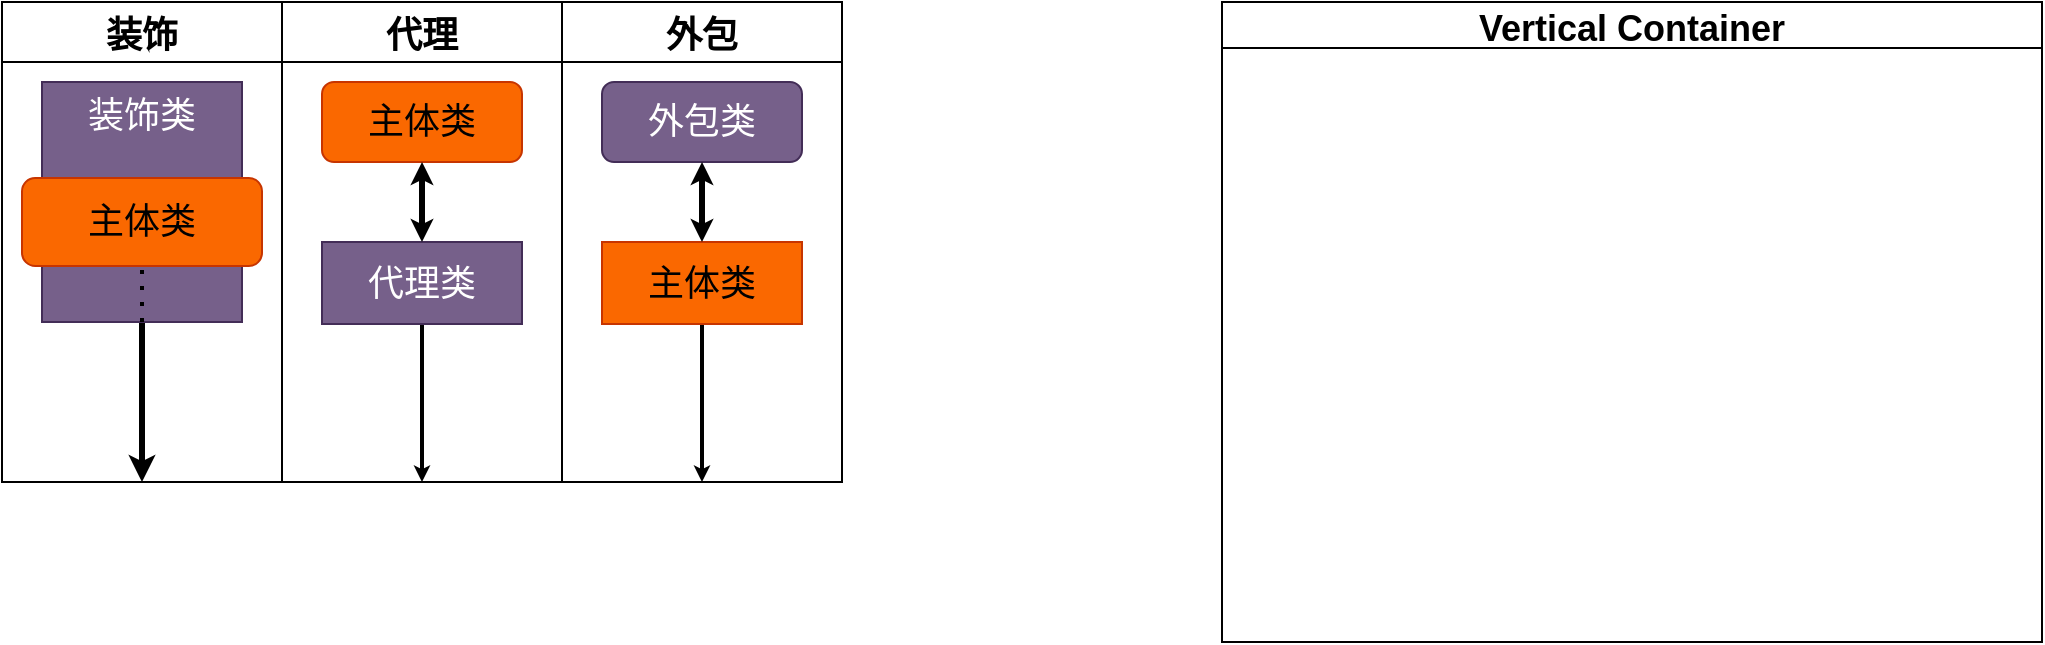 <mxfile>
    <diagram id="QCJxMdVYy4ehnCjjxdYy" name="第 1 页">
        <mxGraphModel dx="1036" dy="683" grid="1" gridSize="10" guides="1" tooltips="1" connect="1" arrows="1" fold="1" page="1" pageScale="1" pageWidth="1169" pageHeight="827" math="0" shadow="0">
            <root>
                <mxCell id="0"/>
                <mxCell id="1" parent="0"/>
                <mxCell id="4" value="代理" style="swimlane;fontSize=18;startSize=30;" vertex="1" parent="1">
                    <mxGeometry x="180" y="160" width="140" height="240" as="geometry"/>
                </mxCell>
                <mxCell id="26" style="edgeStyle=none;jumpSize=3;html=1;exitX=0.5;exitY=1;exitDx=0;exitDy=0;entryX=0.5;entryY=1;entryDx=0;entryDy=0;fontSize=18;startSize=4;endSize=2;strokeWidth=2;" edge="1" parent="4" source="3" target="4">
                    <mxGeometry relative="1" as="geometry"/>
                </mxCell>
                <mxCell id="3" value="&lt;font style=&quot;font-size: 18px&quot;&gt;代理类&lt;/font&gt;" style="rounded=0;whiteSpace=wrap;html=1;fillColor=#76608a;fontColor=#ffffff;strokeColor=#432D57;" vertex="1" parent="4">
                    <mxGeometry x="20" y="120" width="100" height="41" as="geometry"/>
                </mxCell>
                <mxCell id="6" value="&lt;span style=&quot;font-size: 18px&quot;&gt;主体类&lt;/span&gt;" style="rounded=1;whiteSpace=wrap;html=1;fillColor=#fa6800;fontColor=#000000;strokeColor=#C73500;" vertex="1" parent="4">
                    <mxGeometry x="20" y="40" width="100" height="40" as="geometry"/>
                </mxCell>
                <mxCell id="7" value="" style="endArrow=classic;startArrow=classic;html=1;entryX=0.5;entryY=1;entryDx=0;entryDy=0;exitX=0.5;exitY=0;exitDx=0;exitDy=0;jumpSize=6;strokeWidth=3;endSize=2;startSize=2;" edge="1" parent="4" source="3" target="6">
                    <mxGeometry width="50" height="50" relative="1" as="geometry">
                        <mxPoint x="60" y="150" as="sourcePoint"/>
                        <mxPoint x="110" y="100" as="targetPoint"/>
                    </mxGeometry>
                </mxCell>
                <mxCell id="10" value="外包" style="swimlane;fontSize=18;startSize=30;" vertex="1" parent="1">
                    <mxGeometry x="320" y="160" width="140" height="240" as="geometry"/>
                </mxCell>
                <mxCell id="27" style="edgeStyle=none;jumpSize=3;html=1;entryX=0.5;entryY=1;entryDx=0;entryDy=0;fontSize=18;startSize=4;endSize=2;strokeWidth=2;" edge="1" parent="10" source="11" target="10">
                    <mxGeometry relative="1" as="geometry"/>
                </mxCell>
                <mxCell id="11" value="&lt;span style=&quot;font-size: 18px&quot;&gt;主体类&lt;/span&gt;" style="rounded=0;whiteSpace=wrap;html=1;fillColor=#fa6800;fontColor=#000000;strokeColor=#C73500;" vertex="1" parent="10">
                    <mxGeometry x="20" y="120" width="100" height="41" as="geometry"/>
                </mxCell>
                <mxCell id="12" value="&lt;font style=&quot;font-size: 18px&quot;&gt;外包类&lt;/font&gt;" style="rounded=1;whiteSpace=wrap;html=1;fillColor=#76608a;fontColor=#ffffff;strokeColor=#432D57;" vertex="1" parent="10">
                    <mxGeometry x="20" y="40" width="100" height="40" as="geometry"/>
                </mxCell>
                <mxCell id="13" value="" style="endArrow=classic;startArrow=classic;html=1;entryX=0.5;entryY=1;entryDx=0;entryDy=0;exitX=0.5;exitY=0;exitDx=0;exitDy=0;jumpSize=6;strokeWidth=3;endSize=2;startSize=2;" edge="1" parent="10" source="11" target="12">
                    <mxGeometry width="50" height="50" relative="1" as="geometry">
                        <mxPoint x="60" y="150" as="sourcePoint"/>
                        <mxPoint x="110" y="100" as="targetPoint"/>
                    </mxGeometry>
                </mxCell>
                <mxCell id="15" value="装饰" style="swimlane;fontSize=18;startSize=30;" vertex="1" parent="1">
                    <mxGeometry x="40" y="160" width="140" height="240" as="geometry"/>
                </mxCell>
                <mxCell id="24" style="edgeStyle=none;jumpSize=6;html=1;entryX=0.5;entryY=1;entryDx=0;entryDy=0;fontSize=18;startSize=4;endSize=4;strokeWidth=3;" edge="1" parent="15" source="16" target="15">
                    <mxGeometry relative="1" as="geometry"/>
                </mxCell>
                <mxCell id="16" value="&lt;span style=&quot;font-size: 18px&quot;&gt;装饰类&lt;br&gt;&lt;br&gt;&lt;br&gt;&lt;br&gt;&lt;br&gt;&lt;/span&gt;" style="rounded=0;whiteSpace=wrap;html=1;fillColor=#76608a;fontColor=#ffffff;strokeColor=#432D57;" vertex="1" parent="15">
                    <mxGeometry x="20" y="40" width="100" height="120" as="geometry"/>
                </mxCell>
                <mxCell id="20" value="主体类" style="rounded=1;whiteSpace=wrap;html=1;fontSize=18;fillColor=#fa6800;fontColor=#000000;strokeColor=#C73500;" vertex="1" parent="15">
                    <mxGeometry x="10" y="88" width="120" height="44" as="geometry"/>
                </mxCell>
                <mxCell id="25" value="" style="endArrow=none;dashed=1;html=1;dashPattern=1 3;strokeWidth=2;fontSize=18;startSize=4;endSize=2;jumpSize=3;entryX=0.5;entryY=1;entryDx=0;entryDy=0;exitX=0.5;exitY=1;exitDx=0;exitDy=0;" edge="1" parent="15" source="16" target="20">
                    <mxGeometry width="50" height="50" relative="1" as="geometry">
                        <mxPoint x="80" y="350" as="sourcePoint"/>
                        <mxPoint x="130" y="300" as="targetPoint"/>
                    </mxGeometry>
                </mxCell>
                <mxCell id="21" value="Vertical Container" style="swimlane;fontSize=18;" vertex="1" parent="1">
                    <mxGeometry x="650" y="160" width="410" height="320" as="geometry"/>
                </mxCell>
            </root>
        </mxGraphModel>
    </diagram>
</mxfile>